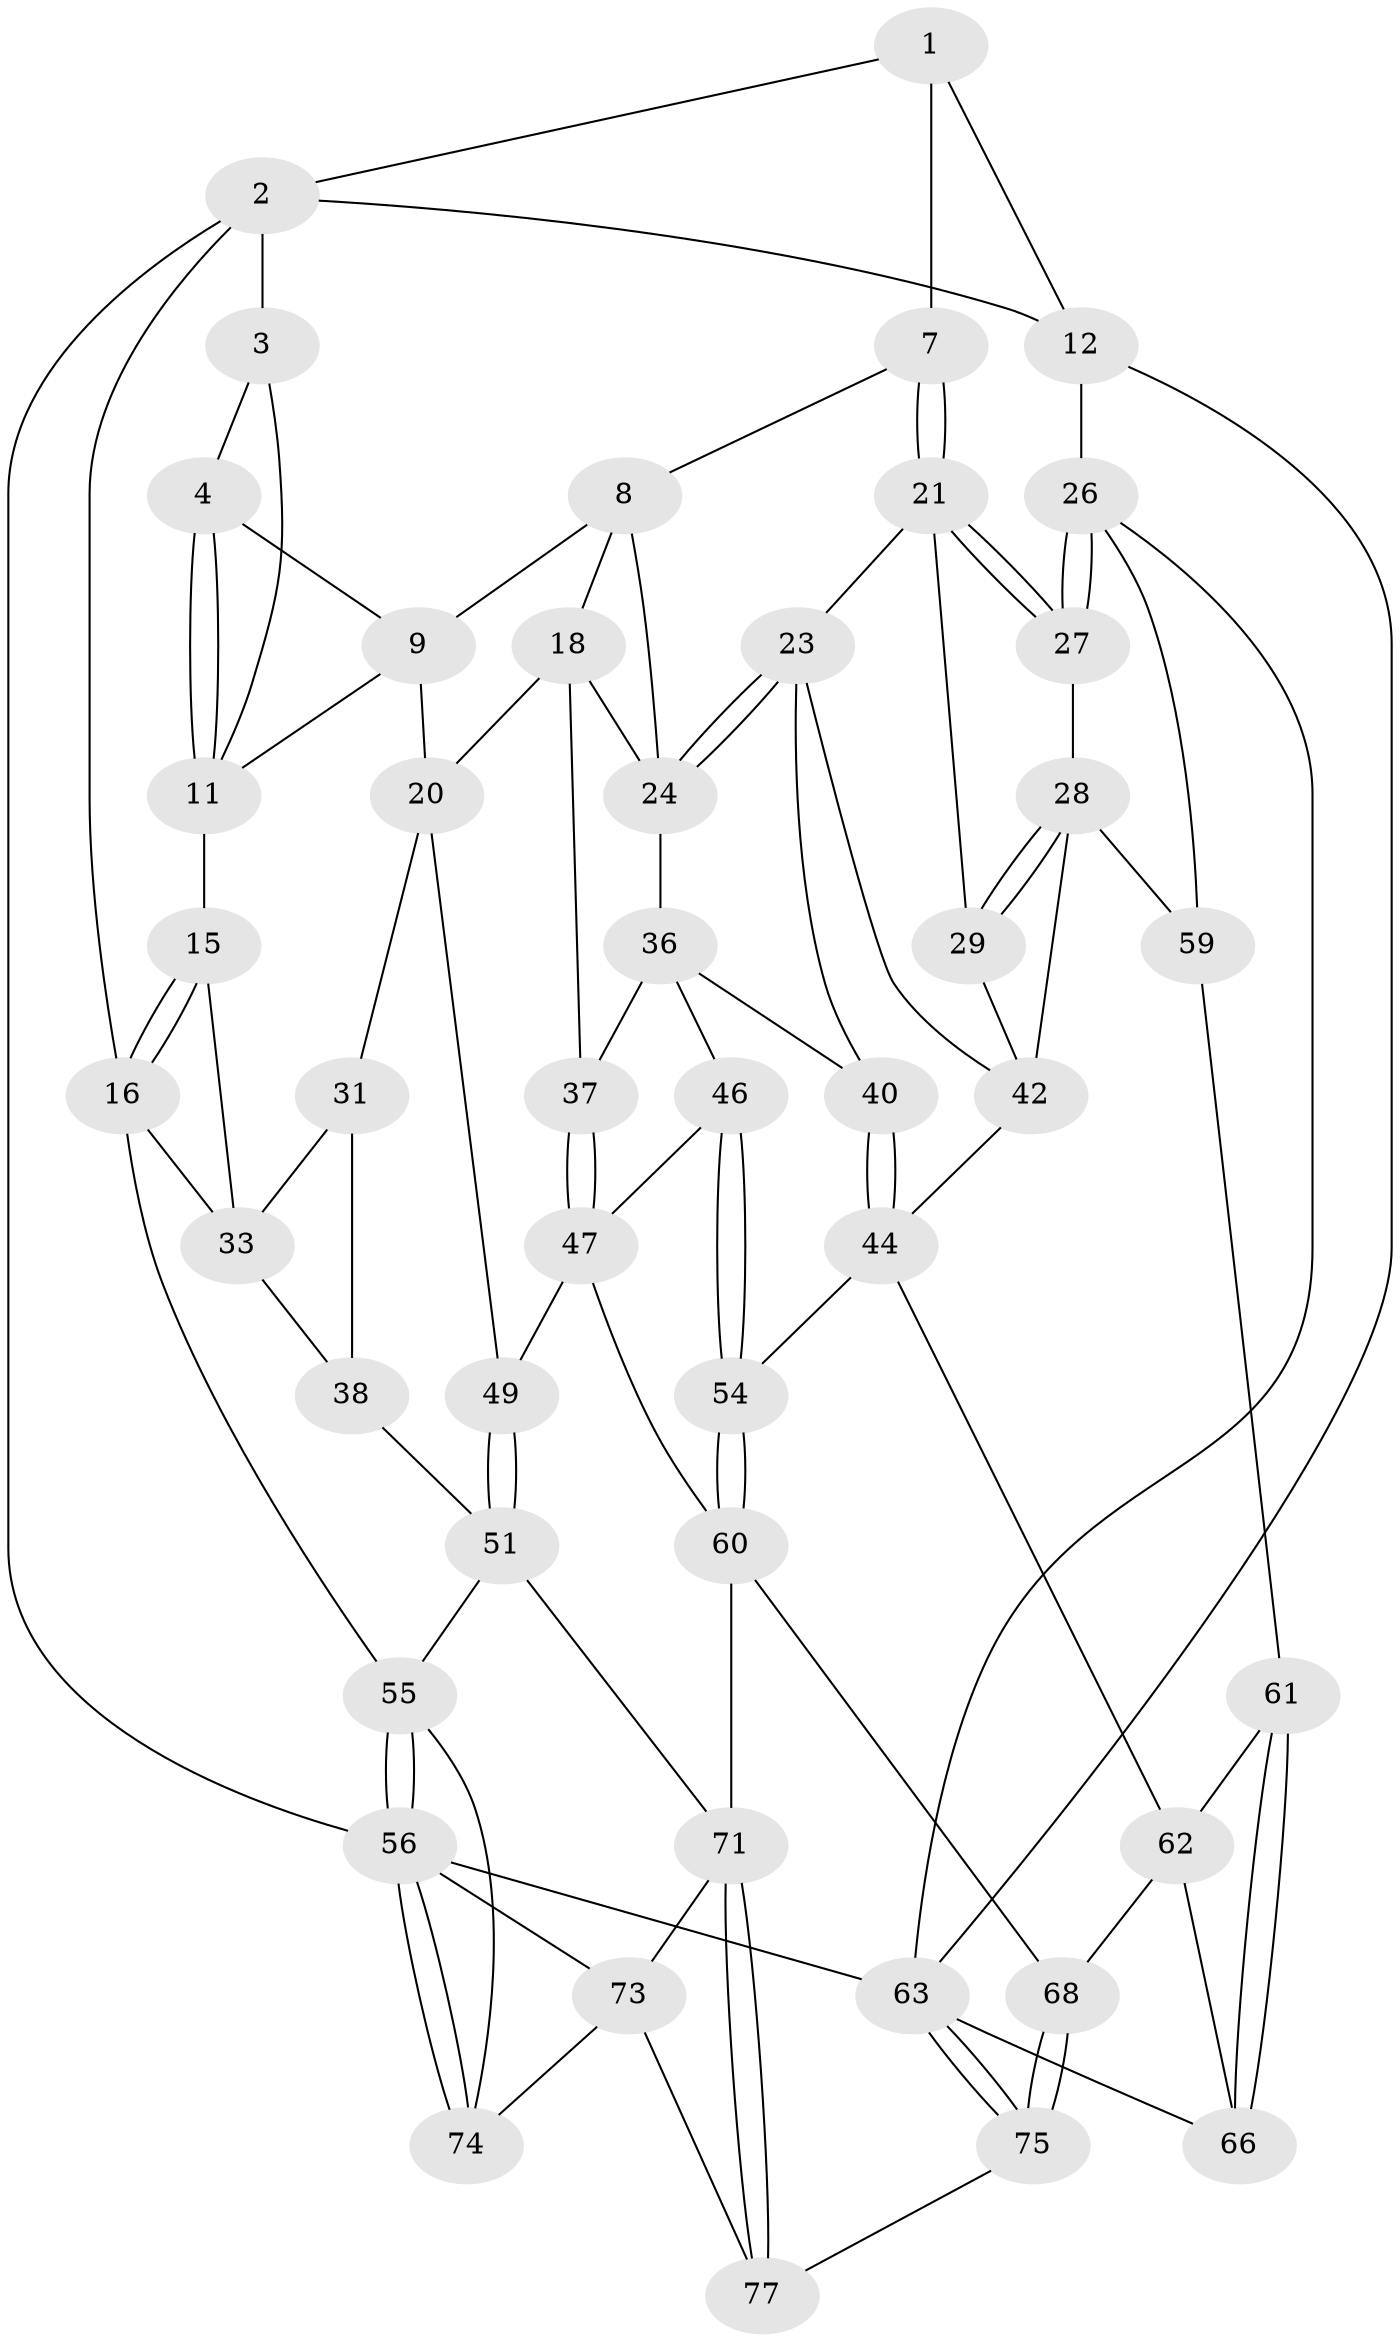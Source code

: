 // original degree distribution, {3: 0.02564102564102564, 4: 0.2564102564102564, 5: 0.48717948717948717, 6: 0.23076923076923078}
// Generated by graph-tools (version 1.1) at 2025/11/02/27/25 16:11:58]
// undirected, 47 vertices, 103 edges
graph export_dot {
graph [start="1"]
  node [color=gray90,style=filled];
  1 [pos="+0.4798231487445998+0",super="+6"];
  2 [pos="+0+0",super="+13"];
  3 [pos="+0.14484696213960643+0.15548473320269418"];
  4 [pos="+0.3304248563024932+0.20732854630596392",super="+5"];
  7 [pos="+0.7500537492465362+0.12067583597715861"];
  8 [pos="+0.5899606428823608+0.284516168638435",super="+17"];
  9 [pos="+0.4438668252934065+0.2721734832501651",super="+10"];
  11 [pos="+0.3602096252382255+0.34841492759265685",super="+14"];
  12 [pos="+1+0"];
  15 [pos="+0.13393397974252205+0.330237762693151"];
  16 [pos="+0+0.28531866800473604",super="+34"];
  18 [pos="+0.45370159301566276+0.3891866568875308",super="+19"];
  20 [pos="+0.3841577677398295+0.41229880026858207",super="+30"];
  21 [pos="+0.789656352320865+0.24801371617147366",super="+22"];
  23 [pos="+0.6442882835217371+0.43682537852023373",super="+39"];
  24 [pos="+0.6055705396918101+0.41276759913317373",super="+25"];
  26 [pos="+1+0.40068001218157606",super="+58"];
  27 [pos="+1+0.4036220417363493"];
  28 [pos="+0.9318652128994763+0.48120969818325937",super="+45"];
  29 [pos="+0.8289063568064574+0.4077653741737172"];
  31 [pos="+0.31935756975124957+0.46117398887243277",super="+32"];
  33 [pos="+0.13107189686588505+0.3499331560606182",super="+35"];
  36 [pos="+0.536114182679055+0.4466691945662081",super="+41"];
  37 [pos="+0.43133355974756094+0.4426527522435648"];
  38 [pos="+0.14632329772578703+0.600303395564936",super="+50"];
  40 [pos="+0.6348973124891315+0.5004692316379747"];
  42 [pos="+0.752310369282983+0.479533851355952",super="+43"];
  44 [pos="+0.7159319099728823+0.603249524162859",super="+53"];
  46 [pos="+0.5577263007158525+0.5796485624775938"];
  47 [pos="+0.513581403255064+0.5780313849240362",super="+48"];
  49 [pos="+0.36370430950684185+0.6915679412767042"];
  51 [pos="+0.2981280343141298+0.7204617595086993",super="+52"];
  54 [pos="+0.641349191207957+0.6830912367530833"];
  55 [pos="+0+0.6166601356986351",super="+65"];
  56 [pos="+0+0.8406162790700986",super="+57"];
  59 [pos="+0.8923305542427101+0.627138972255982"];
  60 [pos="+0.5787142608780118+0.8244222843480804",super="+70"];
  61 [pos="+0.8879056579868606+0.6604304563785536"];
  62 [pos="+0.8279433840570353+0.7306313374494549",super="+67"];
  63 [pos="+1+1",super="+64"];
  66 [pos="+1+0.925797629111443"];
  68 [pos="+0.8178957396578979+0.840458106259862",super="+69"];
  71 [pos="+0.3461808450126923+0.9620239231489035",super="+72"];
  73 [pos="+0.12654200838206509+0.9144281662728878",super="+78"];
  74 [pos="+0.08691678370372914+0.8576532789001061"];
  75 [pos="+0.807111068861647+1",super="+76"];
  77 [pos="+0.36459888562324605+1"];
  1 -- 2;
  1 -- 12;
  1 -- 7;
  2 -- 3;
  2 -- 16;
  2 -- 12;
  2 -- 56;
  3 -- 4;
  3 -- 11;
  4 -- 11;
  4 -- 11;
  4 -- 9;
  7 -- 8;
  7 -- 21;
  7 -- 21;
  8 -- 9;
  8 -- 18;
  8 -- 24;
  9 -- 11;
  9 -- 20;
  11 -- 15;
  12 -- 26;
  12 -- 63;
  15 -- 16;
  15 -- 16;
  15 -- 33;
  16 -- 55;
  16 -- 33;
  18 -- 20;
  18 -- 37;
  18 -- 24;
  20 -- 49;
  20 -- 31;
  21 -- 27;
  21 -- 27;
  21 -- 29;
  21 -- 23;
  23 -- 24;
  23 -- 24;
  23 -- 40;
  23 -- 42;
  24 -- 36;
  26 -- 27;
  26 -- 27;
  26 -- 59;
  26 -- 63;
  27 -- 28;
  28 -- 29;
  28 -- 29;
  28 -- 59;
  28 -- 42;
  29 -- 42;
  31 -- 38 [weight=2];
  31 -- 33;
  33 -- 38;
  36 -- 37;
  36 -- 40;
  36 -- 46;
  37 -- 47;
  37 -- 47;
  38 -- 51;
  40 -- 44;
  40 -- 44;
  42 -- 44;
  44 -- 54;
  44 -- 62;
  46 -- 47;
  46 -- 54;
  46 -- 54;
  47 -- 49;
  47 -- 60;
  49 -- 51;
  49 -- 51;
  51 -- 71;
  51 -- 55;
  54 -- 60;
  54 -- 60;
  55 -- 56;
  55 -- 56;
  55 -- 74;
  56 -- 74;
  56 -- 74;
  56 -- 63;
  56 -- 73;
  59 -- 61;
  60 -- 71;
  60 -- 68;
  61 -- 62;
  61 -- 66;
  61 -- 66;
  62 -- 66;
  62 -- 68;
  63 -- 75;
  63 -- 75;
  63 -- 66;
  68 -- 75 [weight=2];
  68 -- 75;
  71 -- 77;
  71 -- 77;
  71 -- 73;
  73 -- 74;
  73 -- 77;
  75 -- 77;
}
